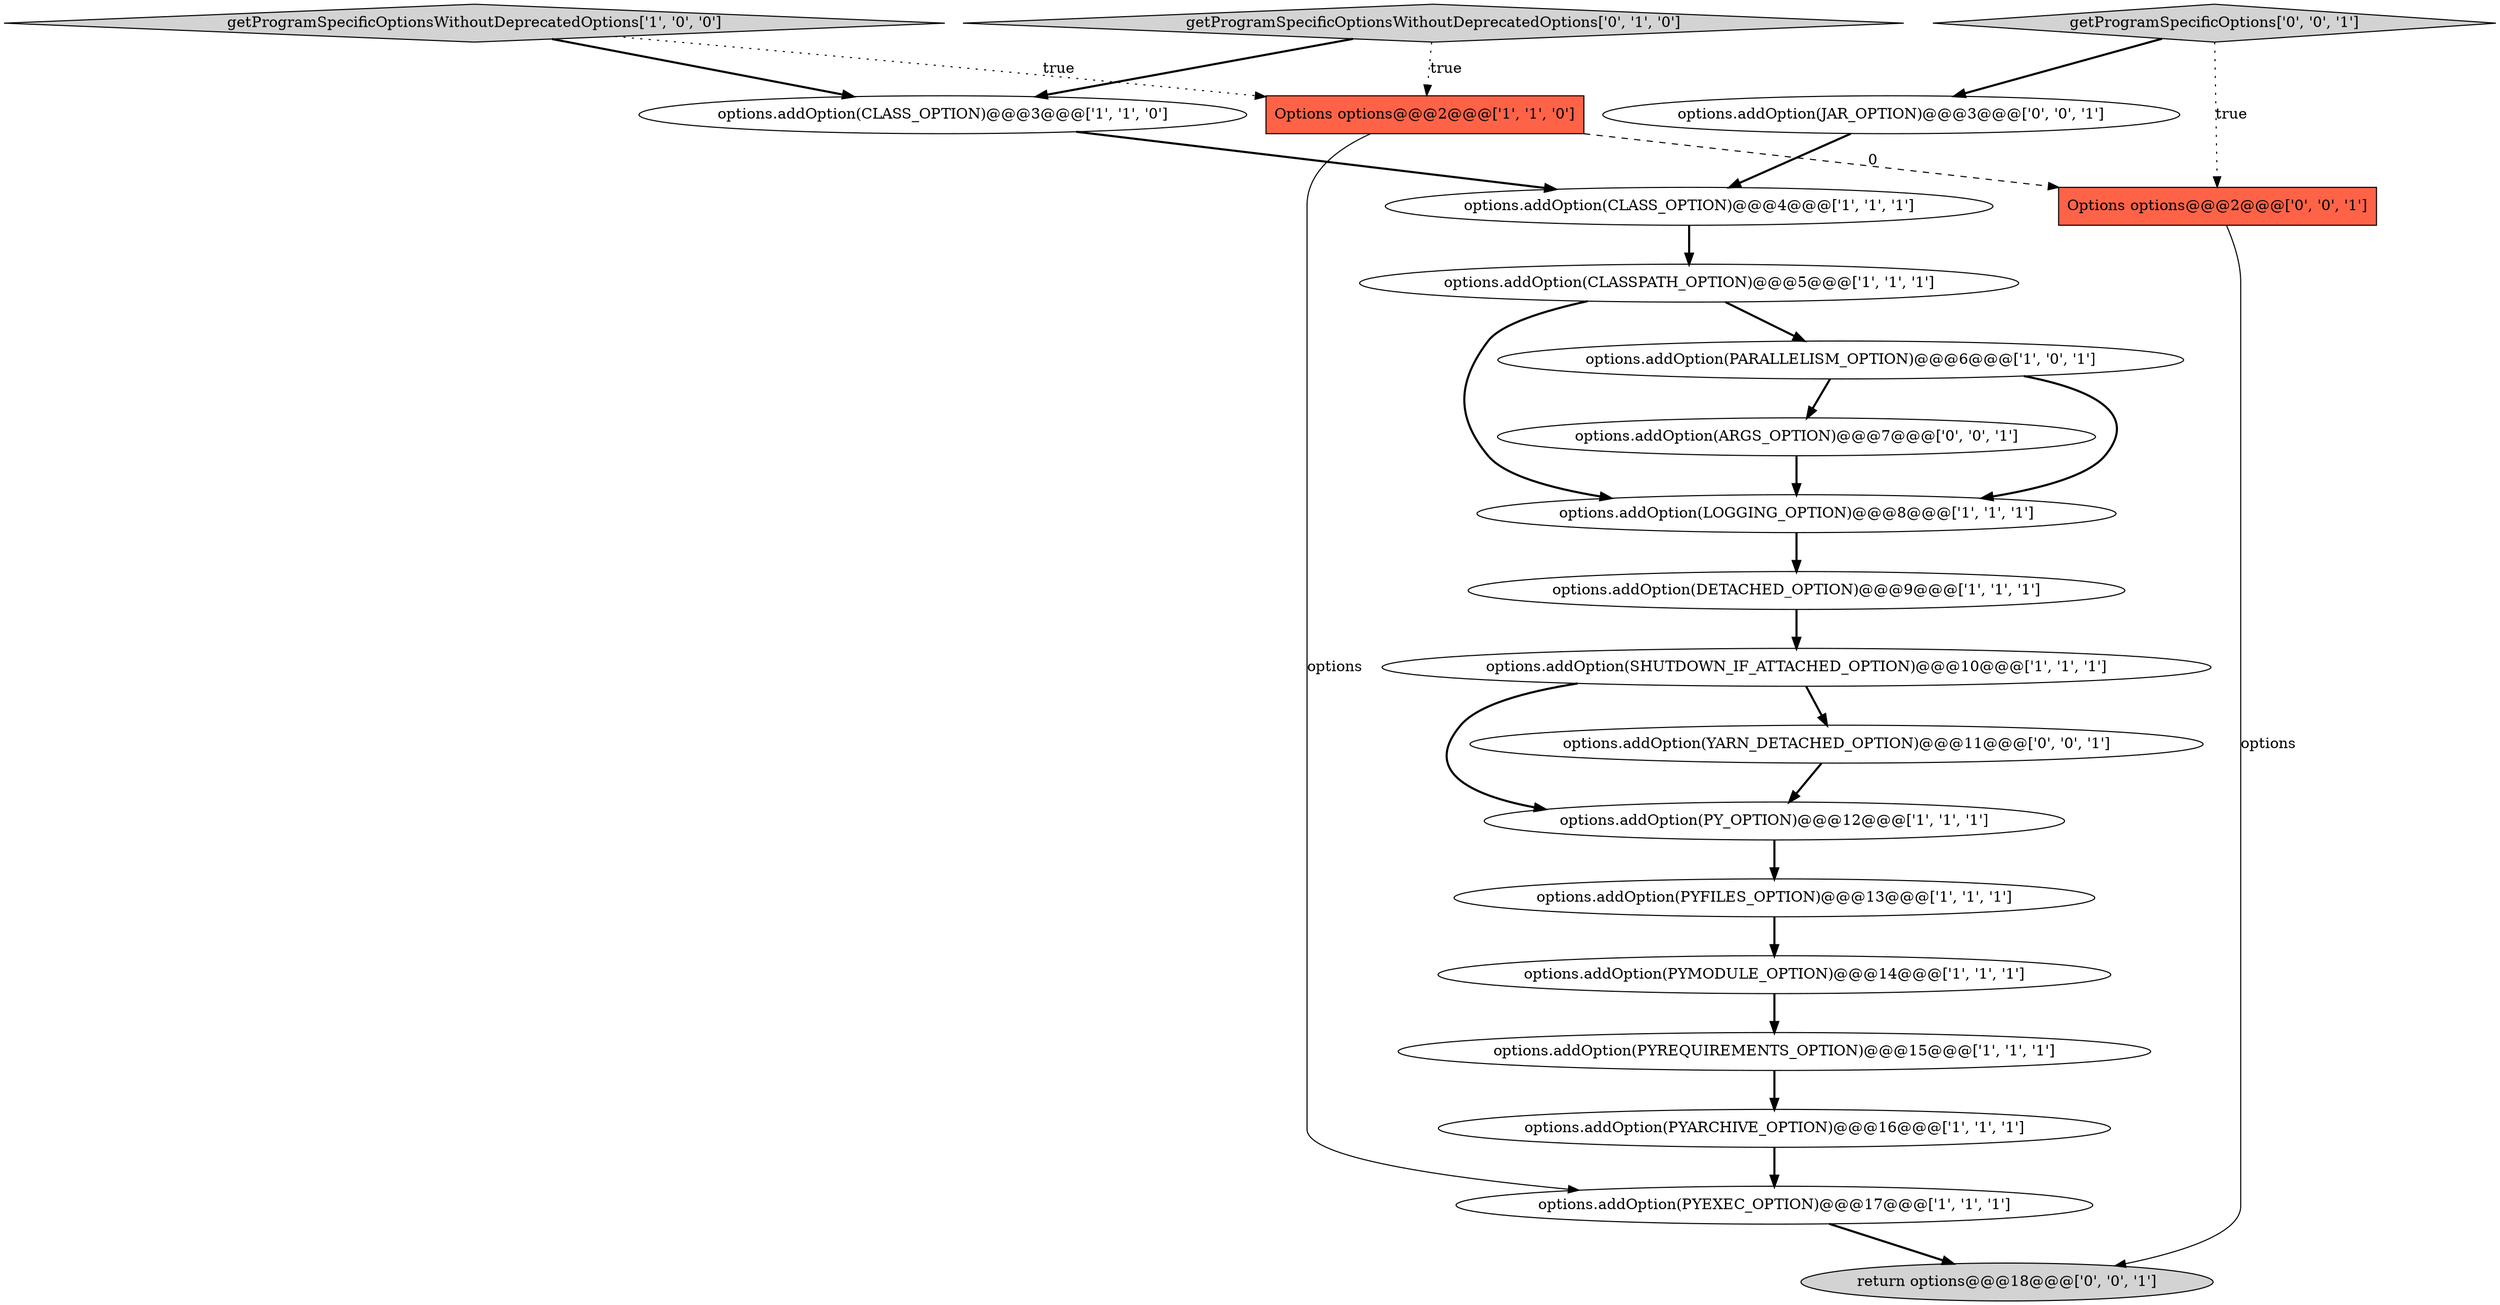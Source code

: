 digraph {
13 [style = filled, label = "options.addOption(CLASS_OPTION)@@@3@@@['1', '1', '0']", fillcolor = white, shape = ellipse image = "AAA0AAABBB1BBB"];
1 [style = filled, label = "options.addOption(CLASS_OPTION)@@@4@@@['1', '1', '1']", fillcolor = white, shape = ellipse image = "AAA0AAABBB1BBB"];
18 [style = filled, label = "options.addOption(YARN_DETACHED_OPTION)@@@11@@@['0', '0', '1']", fillcolor = white, shape = ellipse image = "AAA0AAABBB3BBB"];
2 [style = filled, label = "options.addOption(CLASSPATH_OPTION)@@@5@@@['1', '1', '1']", fillcolor = white, shape = ellipse image = "AAA0AAABBB1BBB"];
17 [style = filled, label = "options.addOption(JAR_OPTION)@@@3@@@['0', '0', '1']", fillcolor = white, shape = ellipse image = "AAA0AAABBB3BBB"];
8 [style = filled, label = "options.addOption(PYREQUIREMENTS_OPTION)@@@15@@@['1', '1', '1']", fillcolor = white, shape = ellipse image = "AAA0AAABBB1BBB"];
14 [style = filled, label = "options.addOption(DETACHED_OPTION)@@@9@@@['1', '1', '1']", fillcolor = white, shape = ellipse image = "AAA0AAABBB1BBB"];
12 [style = filled, label = "Options options@@@2@@@['1', '1', '0']", fillcolor = tomato, shape = box image = "AAA0AAABBB1BBB"];
7 [style = filled, label = "options.addOption(PY_OPTION)@@@12@@@['1', '1', '1']", fillcolor = white, shape = ellipse image = "AAA0AAABBB1BBB"];
0 [style = filled, label = "options.addOption(PARALLELISM_OPTION)@@@6@@@['1', '0', '1']", fillcolor = white, shape = ellipse image = "AAA0AAABBB1BBB"];
4 [style = filled, label = "options.addOption(LOGGING_OPTION)@@@8@@@['1', '1', '1']", fillcolor = white, shape = ellipse image = "AAA0AAABBB1BBB"];
11 [style = filled, label = "options.addOption(PYMODULE_OPTION)@@@14@@@['1', '1', '1']", fillcolor = white, shape = ellipse image = "AAA0AAABBB1BBB"];
9 [style = filled, label = "options.addOption(PYEXEC_OPTION)@@@17@@@['1', '1', '1']", fillcolor = white, shape = ellipse image = "AAA0AAABBB1BBB"];
10 [style = filled, label = "getProgramSpecificOptionsWithoutDeprecatedOptions['1', '0', '0']", fillcolor = lightgray, shape = diamond image = "AAA0AAABBB1BBB"];
15 [style = filled, label = "getProgramSpecificOptionsWithoutDeprecatedOptions['0', '1', '0']", fillcolor = lightgray, shape = diamond image = "AAA0AAABBB2BBB"];
6 [style = filled, label = "options.addOption(PYARCHIVE_OPTION)@@@16@@@['1', '1', '1']", fillcolor = white, shape = ellipse image = "AAA0AAABBB1BBB"];
19 [style = filled, label = "return options@@@18@@@['0', '0', '1']", fillcolor = lightgray, shape = ellipse image = "AAA0AAABBB3BBB"];
21 [style = filled, label = "options.addOption(ARGS_OPTION)@@@7@@@['0', '0', '1']", fillcolor = white, shape = ellipse image = "AAA0AAABBB3BBB"];
3 [style = filled, label = "options.addOption(PYFILES_OPTION)@@@13@@@['1', '1', '1']", fillcolor = white, shape = ellipse image = "AAA0AAABBB1BBB"];
5 [style = filled, label = "options.addOption(SHUTDOWN_IF_ATTACHED_OPTION)@@@10@@@['1', '1', '1']", fillcolor = white, shape = ellipse image = "AAA0AAABBB1BBB"];
20 [style = filled, label = "getProgramSpecificOptions['0', '0', '1']", fillcolor = lightgray, shape = diamond image = "AAA0AAABBB3BBB"];
16 [style = filled, label = "Options options@@@2@@@['0', '0', '1']", fillcolor = tomato, shape = box image = "AAA0AAABBB3BBB"];
4->14 [style = bold, label=""];
15->13 [style = bold, label=""];
20->17 [style = bold, label=""];
10->12 [style = dotted, label="true"];
12->9 [style = solid, label="options"];
17->1 [style = bold, label=""];
12->16 [style = dashed, label="0"];
14->5 [style = bold, label=""];
3->11 [style = bold, label=""];
8->6 [style = bold, label=""];
0->21 [style = bold, label=""];
5->18 [style = bold, label=""];
2->4 [style = bold, label=""];
7->3 [style = bold, label=""];
13->1 [style = bold, label=""];
2->0 [style = bold, label=""];
10->13 [style = bold, label=""];
16->19 [style = solid, label="options"];
0->4 [style = bold, label=""];
9->19 [style = bold, label=""];
15->12 [style = dotted, label="true"];
5->7 [style = bold, label=""];
11->8 [style = bold, label=""];
1->2 [style = bold, label=""];
6->9 [style = bold, label=""];
18->7 [style = bold, label=""];
20->16 [style = dotted, label="true"];
21->4 [style = bold, label=""];
}
